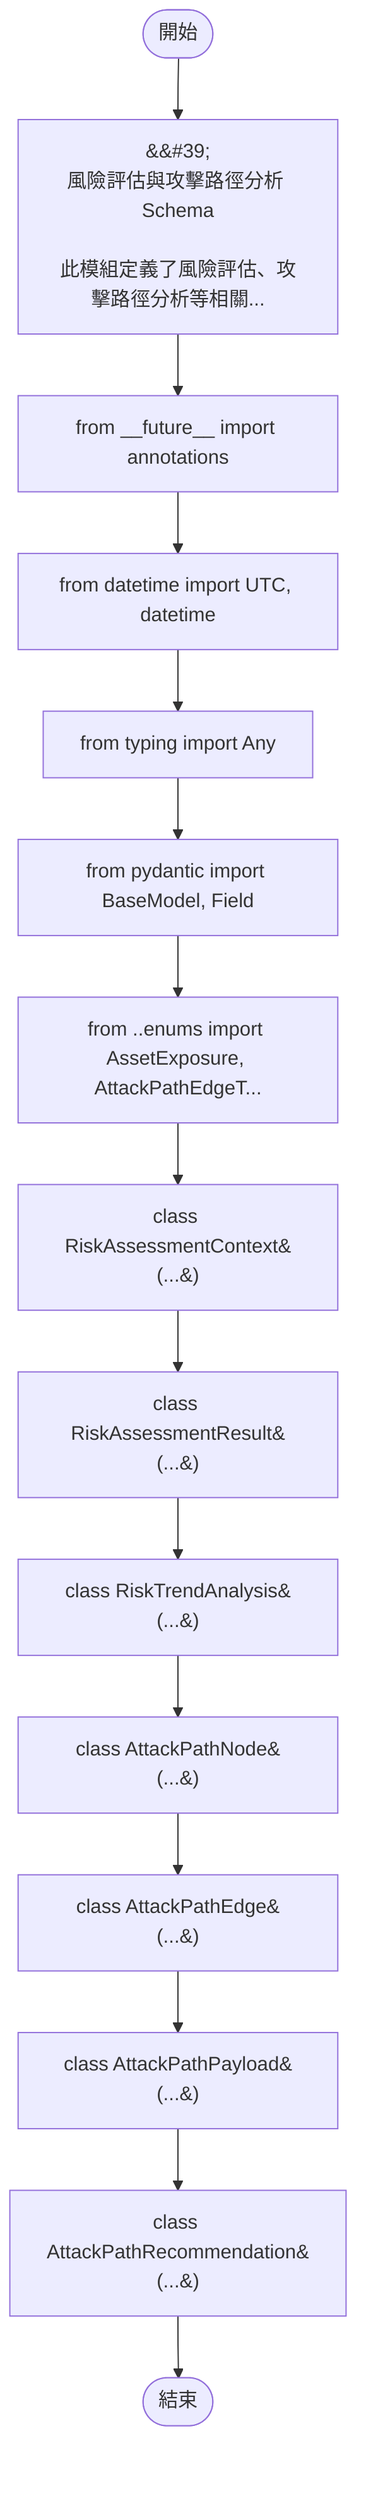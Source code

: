 flowchart TB
    n1([開始])
    n2([結束])
    n3[&amp;&#35;39;\n風險評估與攻擊路徑分析 Schema\n\n此模組定義了風險評估、攻擊路徑分析等相關...]
    n4[from __future__ import annotations]
    n5[from datetime import UTC, datetime]
    n6[from typing import Any]
    n7[from pydantic import BaseModel, Field]
    n8[from ..enums import AssetExposure, AttackPathEdgeT...]
    n9[class RiskAssessmentContext&#40;...&#41;]
    n10[class RiskAssessmentResult&#40;...&#41;]
    n11[class RiskTrendAnalysis&#40;...&#41;]
    n12[class AttackPathNode&#40;...&#41;]
    n13[class AttackPathEdge&#40;...&#41;]
    n14[class AttackPathPayload&#40;...&#41;]
    n15[class AttackPathRecommendation&#40;...&#41;]
    n1 --> n3
    n3 --> n4
    n4 --> n5
    n5 --> n6
    n6 --> n7
    n7 --> n8
    n8 --> n9
    n9 --> n10
    n10 --> n11
    n11 --> n12
    n12 --> n13
    n13 --> n14
    n14 --> n15
    n15 --> n2